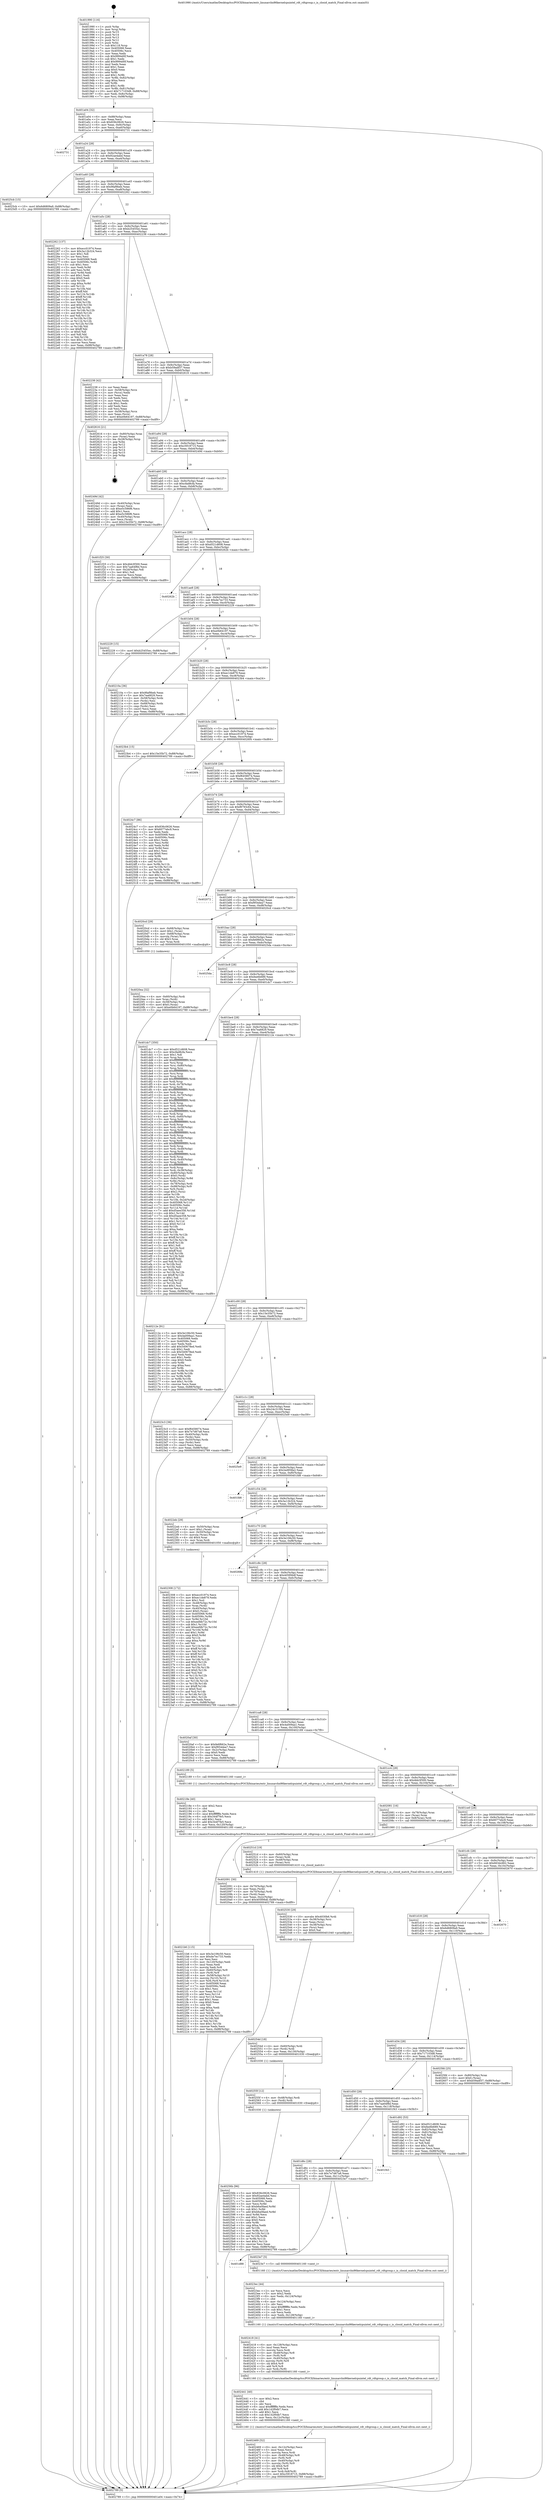 digraph "0x401990" {
  label = "0x401990 (/mnt/c/Users/mathe/Desktop/tcc/POCII/binaries/extr_linuxarchx86kernelcpuintel_rdt_rdtgroup.c_is_closid_match_Final-ollvm.out::main(0))"
  labelloc = "t"
  node[shape=record]

  Entry [label="",width=0.3,height=0.3,shape=circle,fillcolor=black,style=filled]
  "0x401a04" [label="{
     0x401a04 [32]\l
     | [instrs]\l
     &nbsp;&nbsp;0x401a04 \<+6\>: mov -0x88(%rbp),%eax\l
     &nbsp;&nbsp;0x401a0a \<+2\>: mov %eax,%ecx\l
     &nbsp;&nbsp;0x401a0c \<+6\>: sub $0x836c0626,%ecx\l
     &nbsp;&nbsp;0x401a12 \<+6\>: mov %eax,-0x9c(%rbp)\l
     &nbsp;&nbsp;0x401a18 \<+6\>: mov %ecx,-0xa0(%rbp)\l
     &nbsp;&nbsp;0x401a1e \<+6\>: je 0000000000402731 \<main+0xda1\>\l
  }"]
  "0x402731" [label="{
     0x402731\l
  }", style=dashed]
  "0x401a24" [label="{
     0x401a24 [28]\l
     | [instrs]\l
     &nbsp;&nbsp;0x401a24 \<+5\>: jmp 0000000000401a29 \<main+0x99\>\l
     &nbsp;&nbsp;0x401a29 \<+6\>: mov -0x9c(%rbp),%eax\l
     &nbsp;&nbsp;0x401a2f \<+5\>: sub $0x92ae4abd,%eax\l
     &nbsp;&nbsp;0x401a34 \<+6\>: mov %eax,-0xa4(%rbp)\l
     &nbsp;&nbsp;0x401a3a \<+6\>: je 00000000004025cb \<main+0xc3b\>\l
  }"]
  Exit [label="",width=0.3,height=0.3,shape=circle,fillcolor=black,style=filled,peripheries=2]
  "0x4025cb" [label="{
     0x4025cb [15]\l
     | [instrs]\l
     &nbsp;&nbsp;0x4025cb \<+10\>: movl $0x6d6809a9,-0x88(%rbp)\l
     &nbsp;&nbsp;0x4025d5 \<+5\>: jmp 0000000000402789 \<main+0xdf9\>\l
  }"]
  "0x401a40" [label="{
     0x401a40 [28]\l
     | [instrs]\l
     &nbsp;&nbsp;0x401a40 \<+5\>: jmp 0000000000401a45 \<main+0xb5\>\l
     &nbsp;&nbsp;0x401a45 \<+6\>: mov -0x9c(%rbp),%eax\l
     &nbsp;&nbsp;0x401a4b \<+5\>: sub $0x9faf9beb,%eax\l
     &nbsp;&nbsp;0x401a50 \<+6\>: mov %eax,-0xa8(%rbp)\l
     &nbsp;&nbsp;0x401a56 \<+6\>: je 0000000000402262 \<main+0x8d2\>\l
  }"]
  "0x40256b" [label="{
     0x40256b [96]\l
     | [instrs]\l
     &nbsp;&nbsp;0x40256b \<+5\>: mov $0x836c0626,%eax\l
     &nbsp;&nbsp;0x402570 \<+5\>: mov $0x92ae4abd,%esi\l
     &nbsp;&nbsp;0x402575 \<+7\>: mov 0x405068,%ecx\l
     &nbsp;&nbsp;0x40257c \<+7\>: mov 0x40506c,%edx\l
     &nbsp;&nbsp;0x402583 \<+3\>: mov %ecx,%r8d\l
     &nbsp;&nbsp;0x402586 \<+7\>: sub $0xb6a0faed,%r8d\l
     &nbsp;&nbsp;0x40258d \<+4\>: sub $0x1,%r8d\l
     &nbsp;&nbsp;0x402591 \<+7\>: add $0xb6a0faed,%r8d\l
     &nbsp;&nbsp;0x402598 \<+4\>: imul %r8d,%ecx\l
     &nbsp;&nbsp;0x40259c \<+3\>: and $0x1,%ecx\l
     &nbsp;&nbsp;0x40259f \<+3\>: cmp $0x0,%ecx\l
     &nbsp;&nbsp;0x4025a2 \<+4\>: sete %r9b\l
     &nbsp;&nbsp;0x4025a6 \<+3\>: cmp $0xa,%edx\l
     &nbsp;&nbsp;0x4025a9 \<+4\>: setl %r10b\l
     &nbsp;&nbsp;0x4025ad \<+3\>: mov %r9b,%r11b\l
     &nbsp;&nbsp;0x4025b0 \<+3\>: and %r10b,%r11b\l
     &nbsp;&nbsp;0x4025b3 \<+3\>: xor %r10b,%r9b\l
     &nbsp;&nbsp;0x4025b6 \<+3\>: or %r9b,%r11b\l
     &nbsp;&nbsp;0x4025b9 \<+4\>: test $0x1,%r11b\l
     &nbsp;&nbsp;0x4025bd \<+3\>: cmovne %esi,%eax\l
     &nbsp;&nbsp;0x4025c0 \<+6\>: mov %eax,-0x88(%rbp)\l
     &nbsp;&nbsp;0x4025c6 \<+5\>: jmp 0000000000402789 \<main+0xdf9\>\l
  }"]
  "0x402262" [label="{
     0x402262 [137]\l
     | [instrs]\l
     &nbsp;&nbsp;0x402262 \<+5\>: mov $0xecc01974,%eax\l
     &nbsp;&nbsp;0x402267 \<+5\>: mov $0x3a12b324,%ecx\l
     &nbsp;&nbsp;0x40226c \<+2\>: mov $0x1,%dl\l
     &nbsp;&nbsp;0x40226e \<+2\>: xor %esi,%esi\l
     &nbsp;&nbsp;0x402270 \<+7\>: mov 0x405068,%edi\l
     &nbsp;&nbsp;0x402277 \<+8\>: mov 0x40506c,%r8d\l
     &nbsp;&nbsp;0x40227f \<+3\>: sub $0x1,%esi\l
     &nbsp;&nbsp;0x402282 \<+3\>: mov %edi,%r9d\l
     &nbsp;&nbsp;0x402285 \<+3\>: add %esi,%r9d\l
     &nbsp;&nbsp;0x402288 \<+4\>: imul %r9d,%edi\l
     &nbsp;&nbsp;0x40228c \<+3\>: and $0x1,%edi\l
     &nbsp;&nbsp;0x40228f \<+3\>: cmp $0x0,%edi\l
     &nbsp;&nbsp;0x402292 \<+4\>: sete %r10b\l
     &nbsp;&nbsp;0x402296 \<+4\>: cmp $0xa,%r8d\l
     &nbsp;&nbsp;0x40229a \<+4\>: setl %r11b\l
     &nbsp;&nbsp;0x40229e \<+3\>: mov %r10b,%bl\l
     &nbsp;&nbsp;0x4022a1 \<+3\>: xor $0xff,%bl\l
     &nbsp;&nbsp;0x4022a4 \<+3\>: mov %r11b,%r14b\l
     &nbsp;&nbsp;0x4022a7 \<+4\>: xor $0xff,%r14b\l
     &nbsp;&nbsp;0x4022ab \<+3\>: xor $0x0,%dl\l
     &nbsp;&nbsp;0x4022ae \<+3\>: mov %bl,%r15b\l
     &nbsp;&nbsp;0x4022b1 \<+4\>: and $0x0,%r15b\l
     &nbsp;&nbsp;0x4022b5 \<+3\>: and %dl,%r10b\l
     &nbsp;&nbsp;0x4022b8 \<+3\>: mov %r14b,%r12b\l
     &nbsp;&nbsp;0x4022bb \<+4\>: and $0x0,%r12b\l
     &nbsp;&nbsp;0x4022bf \<+3\>: and %dl,%r11b\l
     &nbsp;&nbsp;0x4022c2 \<+3\>: or %r10b,%r15b\l
     &nbsp;&nbsp;0x4022c5 \<+3\>: or %r11b,%r12b\l
     &nbsp;&nbsp;0x4022c8 \<+3\>: xor %r12b,%r15b\l
     &nbsp;&nbsp;0x4022cb \<+3\>: or %r14b,%bl\l
     &nbsp;&nbsp;0x4022ce \<+3\>: xor $0xff,%bl\l
     &nbsp;&nbsp;0x4022d1 \<+3\>: or $0x0,%dl\l
     &nbsp;&nbsp;0x4022d4 \<+2\>: and %dl,%bl\l
     &nbsp;&nbsp;0x4022d6 \<+3\>: or %bl,%r15b\l
     &nbsp;&nbsp;0x4022d9 \<+4\>: test $0x1,%r15b\l
     &nbsp;&nbsp;0x4022dd \<+3\>: cmovne %ecx,%eax\l
     &nbsp;&nbsp;0x4022e0 \<+6\>: mov %eax,-0x88(%rbp)\l
     &nbsp;&nbsp;0x4022e6 \<+5\>: jmp 0000000000402789 \<main+0xdf9\>\l
  }"]
  "0x401a5c" [label="{
     0x401a5c [28]\l
     | [instrs]\l
     &nbsp;&nbsp;0x401a5c \<+5\>: jmp 0000000000401a61 \<main+0xd1\>\l
     &nbsp;&nbsp;0x401a61 \<+6\>: mov -0x9c(%rbp),%eax\l
     &nbsp;&nbsp;0x401a67 \<+5\>: sub $0xb25455ec,%eax\l
     &nbsp;&nbsp;0x401a6c \<+6\>: mov %eax,-0xac(%rbp)\l
     &nbsp;&nbsp;0x401a72 \<+6\>: je 0000000000402238 \<main+0x8a8\>\l
  }"]
  "0x40255f" [label="{
     0x40255f [12]\l
     | [instrs]\l
     &nbsp;&nbsp;0x40255f \<+4\>: mov -0x48(%rbp),%rdi\l
     &nbsp;&nbsp;0x402563 \<+3\>: mov (%rdi),%rdi\l
     &nbsp;&nbsp;0x402566 \<+5\>: call 0000000000401030 \<free@plt\>\l
     | [calls]\l
     &nbsp;&nbsp;0x401030 \{1\} (unknown)\l
  }"]
  "0x402238" [label="{
     0x402238 [42]\l
     | [instrs]\l
     &nbsp;&nbsp;0x402238 \<+2\>: xor %eax,%eax\l
     &nbsp;&nbsp;0x40223a \<+4\>: mov -0x58(%rbp),%rcx\l
     &nbsp;&nbsp;0x40223e \<+2\>: mov (%rcx),%edx\l
     &nbsp;&nbsp;0x402240 \<+2\>: mov %eax,%esi\l
     &nbsp;&nbsp;0x402242 \<+2\>: sub %edx,%esi\l
     &nbsp;&nbsp;0x402244 \<+2\>: mov %eax,%edx\l
     &nbsp;&nbsp;0x402246 \<+3\>: sub $0x1,%edx\l
     &nbsp;&nbsp;0x402249 \<+2\>: add %edx,%esi\l
     &nbsp;&nbsp;0x40224b \<+2\>: sub %esi,%eax\l
     &nbsp;&nbsp;0x40224d \<+4\>: mov -0x58(%rbp),%rcx\l
     &nbsp;&nbsp;0x402251 \<+2\>: mov %eax,(%rcx)\l
     &nbsp;&nbsp;0x402253 \<+10\>: movl $0xe0b64197,-0x88(%rbp)\l
     &nbsp;&nbsp;0x40225d \<+5\>: jmp 0000000000402789 \<main+0xdf9\>\l
  }"]
  "0x401a78" [label="{
     0x401a78 [28]\l
     | [instrs]\l
     &nbsp;&nbsp;0x401a78 \<+5\>: jmp 0000000000401a7d \<main+0xed\>\l
     &nbsp;&nbsp;0x401a7d \<+6\>: mov -0x9c(%rbp),%eax\l
     &nbsp;&nbsp;0x401a83 \<+5\>: sub $0xb59adf37,%eax\l
     &nbsp;&nbsp;0x401a88 \<+6\>: mov %eax,-0xb0(%rbp)\l
     &nbsp;&nbsp;0x401a8e \<+6\>: je 0000000000402616 \<main+0xc86\>\l
  }"]
  "0x40254d" [label="{
     0x40254d [18]\l
     | [instrs]\l
     &nbsp;&nbsp;0x40254d \<+4\>: mov -0x60(%rbp),%rdi\l
     &nbsp;&nbsp;0x402551 \<+3\>: mov (%rdi),%rdi\l
     &nbsp;&nbsp;0x402554 \<+6\>: mov %eax,-0x130(%rbp)\l
     &nbsp;&nbsp;0x40255a \<+5\>: call 0000000000401030 \<free@plt\>\l
     | [calls]\l
     &nbsp;&nbsp;0x401030 \{1\} (unknown)\l
  }"]
  "0x402616" [label="{
     0x402616 [21]\l
     | [instrs]\l
     &nbsp;&nbsp;0x402616 \<+4\>: mov -0x80(%rbp),%rax\l
     &nbsp;&nbsp;0x40261a \<+2\>: mov (%rax),%eax\l
     &nbsp;&nbsp;0x40261c \<+4\>: lea -0x28(%rbp),%rsp\l
     &nbsp;&nbsp;0x402620 \<+1\>: pop %rbx\l
     &nbsp;&nbsp;0x402621 \<+2\>: pop %r12\l
     &nbsp;&nbsp;0x402623 \<+2\>: pop %r13\l
     &nbsp;&nbsp;0x402625 \<+2\>: pop %r14\l
     &nbsp;&nbsp;0x402627 \<+2\>: pop %r15\l
     &nbsp;&nbsp;0x402629 \<+1\>: pop %rbp\l
     &nbsp;&nbsp;0x40262a \<+1\>: ret\l
  }"]
  "0x401a94" [label="{
     0x401a94 [28]\l
     | [instrs]\l
     &nbsp;&nbsp;0x401a94 \<+5\>: jmp 0000000000401a99 \<main+0x109\>\l
     &nbsp;&nbsp;0x401a99 \<+6\>: mov -0x9c(%rbp),%eax\l
     &nbsp;&nbsp;0x401a9f \<+5\>: sub $0xc5918715,%eax\l
     &nbsp;&nbsp;0x401aa4 \<+6\>: mov %eax,-0xb4(%rbp)\l
     &nbsp;&nbsp;0x401aaa \<+6\>: je 000000000040249d \<main+0xb0d\>\l
  }"]
  "0x402530" [label="{
     0x402530 [29]\l
     | [instrs]\l
     &nbsp;&nbsp;0x402530 \<+10\>: movabs $0x4030b6,%rdi\l
     &nbsp;&nbsp;0x40253a \<+4\>: mov -0x38(%rbp),%rsi\l
     &nbsp;&nbsp;0x40253e \<+2\>: mov %eax,(%rsi)\l
     &nbsp;&nbsp;0x402540 \<+4\>: mov -0x38(%rbp),%rsi\l
     &nbsp;&nbsp;0x402544 \<+2\>: mov (%rsi),%esi\l
     &nbsp;&nbsp;0x402546 \<+2\>: mov $0x0,%al\l
     &nbsp;&nbsp;0x402548 \<+5\>: call 0000000000401040 \<printf@plt\>\l
     | [calls]\l
     &nbsp;&nbsp;0x401040 \{1\} (unknown)\l
  }"]
  "0x40249d" [label="{
     0x40249d [42]\l
     | [instrs]\l
     &nbsp;&nbsp;0x40249d \<+4\>: mov -0x40(%rbp),%rax\l
     &nbsp;&nbsp;0x4024a1 \<+2\>: mov (%rax),%ecx\l
     &nbsp;&nbsp;0x4024a3 \<+6\>: sub $0xe5c586f6,%ecx\l
     &nbsp;&nbsp;0x4024a9 \<+3\>: add $0x1,%ecx\l
     &nbsp;&nbsp;0x4024ac \<+6\>: add $0xe5c586f6,%ecx\l
     &nbsp;&nbsp;0x4024b2 \<+4\>: mov -0x40(%rbp),%rax\l
     &nbsp;&nbsp;0x4024b6 \<+2\>: mov %ecx,(%rax)\l
     &nbsp;&nbsp;0x4024b8 \<+10\>: movl $0x15e35b72,-0x88(%rbp)\l
     &nbsp;&nbsp;0x4024c2 \<+5\>: jmp 0000000000402789 \<main+0xdf9\>\l
  }"]
  "0x401ab0" [label="{
     0x401ab0 [28]\l
     | [instrs]\l
     &nbsp;&nbsp;0x401ab0 \<+5\>: jmp 0000000000401ab5 \<main+0x125\>\l
     &nbsp;&nbsp;0x401ab5 \<+6\>: mov -0x9c(%rbp),%eax\l
     &nbsp;&nbsp;0x401abb \<+5\>: sub $0xcfad8cfa,%eax\l
     &nbsp;&nbsp;0x401ac0 \<+6\>: mov %eax,-0xb8(%rbp)\l
     &nbsp;&nbsp;0x401ac6 \<+6\>: je 0000000000401f25 \<main+0x595\>\l
  }"]
  "0x402469" [label="{
     0x402469 [52]\l
     | [instrs]\l
     &nbsp;&nbsp;0x402469 \<+6\>: mov -0x12c(%rbp),%ecx\l
     &nbsp;&nbsp;0x40246f \<+3\>: imul %eax,%ecx\l
     &nbsp;&nbsp;0x402472 \<+3\>: movslq %ecx,%rdi\l
     &nbsp;&nbsp;0x402475 \<+4\>: mov -0x48(%rbp),%r8\l
     &nbsp;&nbsp;0x402479 \<+3\>: mov (%r8),%r8\l
     &nbsp;&nbsp;0x40247c \<+4\>: mov -0x40(%rbp),%r9\l
     &nbsp;&nbsp;0x402480 \<+3\>: movslq (%r9),%r9\l
     &nbsp;&nbsp;0x402483 \<+4\>: shl $0x4,%r9\l
     &nbsp;&nbsp;0x402487 \<+3\>: add %r9,%r8\l
     &nbsp;&nbsp;0x40248a \<+4\>: mov %rdi,0x8(%r8)\l
     &nbsp;&nbsp;0x40248e \<+10\>: movl $0xc5918715,-0x88(%rbp)\l
     &nbsp;&nbsp;0x402498 \<+5\>: jmp 0000000000402789 \<main+0xdf9\>\l
  }"]
  "0x401f25" [label="{
     0x401f25 [30]\l
     | [instrs]\l
     &nbsp;&nbsp;0x401f25 \<+5\>: mov $0x4bb3f300,%eax\l
     &nbsp;&nbsp;0x401f2a \<+5\>: mov $0x7aa64f8d,%ecx\l
     &nbsp;&nbsp;0x401f2f \<+3\>: mov -0x2d(%rbp),%dl\l
     &nbsp;&nbsp;0x401f32 \<+3\>: test $0x1,%dl\l
     &nbsp;&nbsp;0x401f35 \<+3\>: cmovne %ecx,%eax\l
     &nbsp;&nbsp;0x401f38 \<+6\>: mov %eax,-0x88(%rbp)\l
     &nbsp;&nbsp;0x401f3e \<+5\>: jmp 0000000000402789 \<main+0xdf9\>\l
  }"]
  "0x401acc" [label="{
     0x401acc [28]\l
     | [instrs]\l
     &nbsp;&nbsp;0x401acc \<+5\>: jmp 0000000000401ad1 \<main+0x141\>\l
     &nbsp;&nbsp;0x401ad1 \<+6\>: mov -0x9c(%rbp),%eax\l
     &nbsp;&nbsp;0x401ad7 \<+5\>: sub $0xd521d608,%eax\l
     &nbsp;&nbsp;0x401adc \<+6\>: mov %eax,-0xbc(%rbp)\l
     &nbsp;&nbsp;0x401ae2 \<+6\>: je 000000000040262b \<main+0xc9b\>\l
  }"]
  "0x402441" [label="{
     0x402441 [40]\l
     | [instrs]\l
     &nbsp;&nbsp;0x402441 \<+5\>: mov $0x2,%ecx\l
     &nbsp;&nbsp;0x402446 \<+1\>: cltd\l
     &nbsp;&nbsp;0x402447 \<+2\>: idiv %ecx\l
     &nbsp;&nbsp;0x402449 \<+6\>: imul $0xfffffffe,%edx,%ecx\l
     &nbsp;&nbsp;0x40244f \<+6\>: add $0x142f0db7,%ecx\l
     &nbsp;&nbsp;0x402455 \<+3\>: add $0x1,%ecx\l
     &nbsp;&nbsp;0x402458 \<+6\>: sub $0x142f0db7,%ecx\l
     &nbsp;&nbsp;0x40245e \<+6\>: mov %ecx,-0x12c(%rbp)\l
     &nbsp;&nbsp;0x402464 \<+5\>: call 0000000000401160 \<next_i\>\l
     | [calls]\l
     &nbsp;&nbsp;0x401160 \{1\} (/mnt/c/Users/mathe/Desktop/tcc/POCII/binaries/extr_linuxarchx86kernelcpuintel_rdt_rdtgroup.c_is_closid_match_Final-ollvm.out::next_i)\l
  }"]
  "0x40262b" [label="{
     0x40262b\l
  }", style=dashed]
  "0x401ae8" [label="{
     0x401ae8 [28]\l
     | [instrs]\l
     &nbsp;&nbsp;0x401ae8 \<+5\>: jmp 0000000000401aed \<main+0x15d\>\l
     &nbsp;&nbsp;0x401aed \<+6\>: mov -0x9c(%rbp),%eax\l
     &nbsp;&nbsp;0x401af3 \<+5\>: sub $0xde7ec733,%eax\l
     &nbsp;&nbsp;0x401af8 \<+6\>: mov %eax,-0xc0(%rbp)\l
     &nbsp;&nbsp;0x401afe \<+6\>: je 0000000000402229 \<main+0x899\>\l
  }"]
  "0x402418" [label="{
     0x402418 [41]\l
     | [instrs]\l
     &nbsp;&nbsp;0x402418 \<+6\>: mov -0x128(%rbp),%ecx\l
     &nbsp;&nbsp;0x40241e \<+3\>: imul %eax,%ecx\l
     &nbsp;&nbsp;0x402421 \<+3\>: movslq %ecx,%rdi\l
     &nbsp;&nbsp;0x402424 \<+4\>: mov -0x48(%rbp),%r8\l
     &nbsp;&nbsp;0x402428 \<+3\>: mov (%r8),%r8\l
     &nbsp;&nbsp;0x40242b \<+4\>: mov -0x40(%rbp),%r9\l
     &nbsp;&nbsp;0x40242f \<+3\>: movslq (%r9),%r9\l
     &nbsp;&nbsp;0x402432 \<+4\>: shl $0x4,%r9\l
     &nbsp;&nbsp;0x402436 \<+3\>: add %r9,%r8\l
     &nbsp;&nbsp;0x402439 \<+3\>: mov %rdi,(%r8)\l
     &nbsp;&nbsp;0x40243c \<+5\>: call 0000000000401160 \<next_i\>\l
     | [calls]\l
     &nbsp;&nbsp;0x401160 \{1\} (/mnt/c/Users/mathe/Desktop/tcc/POCII/binaries/extr_linuxarchx86kernelcpuintel_rdt_rdtgroup.c_is_closid_match_Final-ollvm.out::next_i)\l
  }"]
  "0x402229" [label="{
     0x402229 [15]\l
     | [instrs]\l
     &nbsp;&nbsp;0x402229 \<+10\>: movl $0xb25455ec,-0x88(%rbp)\l
     &nbsp;&nbsp;0x402233 \<+5\>: jmp 0000000000402789 \<main+0xdf9\>\l
  }"]
  "0x401b04" [label="{
     0x401b04 [28]\l
     | [instrs]\l
     &nbsp;&nbsp;0x401b04 \<+5\>: jmp 0000000000401b09 \<main+0x179\>\l
     &nbsp;&nbsp;0x401b09 \<+6\>: mov -0x9c(%rbp),%eax\l
     &nbsp;&nbsp;0x401b0f \<+5\>: sub $0xe0b64197,%eax\l
     &nbsp;&nbsp;0x401b14 \<+6\>: mov %eax,-0xc4(%rbp)\l
     &nbsp;&nbsp;0x401b1a \<+6\>: je 000000000040210a \<main+0x77a\>\l
  }"]
  "0x4023ec" [label="{
     0x4023ec [44]\l
     | [instrs]\l
     &nbsp;&nbsp;0x4023ec \<+2\>: xor %ecx,%ecx\l
     &nbsp;&nbsp;0x4023ee \<+5\>: mov $0x2,%edx\l
     &nbsp;&nbsp;0x4023f3 \<+6\>: mov %edx,-0x124(%rbp)\l
     &nbsp;&nbsp;0x4023f9 \<+1\>: cltd\l
     &nbsp;&nbsp;0x4023fa \<+6\>: mov -0x124(%rbp),%esi\l
     &nbsp;&nbsp;0x402400 \<+2\>: idiv %esi\l
     &nbsp;&nbsp;0x402402 \<+6\>: imul $0xfffffffe,%edx,%edx\l
     &nbsp;&nbsp;0x402408 \<+3\>: sub $0x1,%ecx\l
     &nbsp;&nbsp;0x40240b \<+2\>: sub %ecx,%edx\l
     &nbsp;&nbsp;0x40240d \<+6\>: mov %edx,-0x128(%rbp)\l
     &nbsp;&nbsp;0x402413 \<+5\>: call 0000000000401160 \<next_i\>\l
     | [calls]\l
     &nbsp;&nbsp;0x401160 \{1\} (/mnt/c/Users/mathe/Desktop/tcc/POCII/binaries/extr_linuxarchx86kernelcpuintel_rdt_rdtgroup.c_is_closid_match_Final-ollvm.out::next_i)\l
  }"]
  "0x40210a" [label="{
     0x40210a [36]\l
     | [instrs]\l
     &nbsp;&nbsp;0x40210a \<+5\>: mov $0x9faf9beb,%eax\l
     &nbsp;&nbsp;0x40210f \<+5\>: mov $0x7ea6829,%ecx\l
     &nbsp;&nbsp;0x402114 \<+4\>: mov -0x58(%rbp),%rdx\l
     &nbsp;&nbsp;0x402118 \<+2\>: mov (%rdx),%esi\l
     &nbsp;&nbsp;0x40211a \<+4\>: mov -0x68(%rbp),%rdx\l
     &nbsp;&nbsp;0x40211e \<+2\>: cmp (%rdx),%esi\l
     &nbsp;&nbsp;0x402120 \<+3\>: cmovl %ecx,%eax\l
     &nbsp;&nbsp;0x402123 \<+6\>: mov %eax,-0x88(%rbp)\l
     &nbsp;&nbsp;0x402129 \<+5\>: jmp 0000000000402789 \<main+0xdf9\>\l
  }"]
  "0x401b20" [label="{
     0x401b20 [28]\l
     | [instrs]\l
     &nbsp;&nbsp;0x401b20 \<+5\>: jmp 0000000000401b25 \<main+0x195\>\l
     &nbsp;&nbsp;0x401b25 \<+6\>: mov -0x9c(%rbp),%eax\l
     &nbsp;&nbsp;0x401b2b \<+5\>: sub $0xec1de879,%eax\l
     &nbsp;&nbsp;0x401b30 \<+6\>: mov %eax,-0xc8(%rbp)\l
     &nbsp;&nbsp;0x401b36 \<+6\>: je 00000000004023b4 \<main+0xa24\>\l
  }"]
  "0x401d88" [label="{
     0x401d88\l
  }", style=dashed]
  "0x4023b4" [label="{
     0x4023b4 [15]\l
     | [instrs]\l
     &nbsp;&nbsp;0x4023b4 \<+10\>: movl $0x15e35b72,-0x88(%rbp)\l
     &nbsp;&nbsp;0x4023be \<+5\>: jmp 0000000000402789 \<main+0xdf9\>\l
  }"]
  "0x401b3c" [label="{
     0x401b3c [28]\l
     | [instrs]\l
     &nbsp;&nbsp;0x401b3c \<+5\>: jmp 0000000000401b41 \<main+0x1b1\>\l
     &nbsp;&nbsp;0x401b41 \<+6\>: mov -0x9c(%rbp),%eax\l
     &nbsp;&nbsp;0x401b47 \<+5\>: sub $0xecc01974,%eax\l
     &nbsp;&nbsp;0x401b4c \<+6\>: mov %eax,-0xcc(%rbp)\l
     &nbsp;&nbsp;0x401b52 \<+6\>: je 00000000004026f4 \<main+0xd64\>\l
  }"]
  "0x4023e7" [label="{
     0x4023e7 [5]\l
     | [instrs]\l
     &nbsp;&nbsp;0x4023e7 \<+5\>: call 0000000000401160 \<next_i\>\l
     | [calls]\l
     &nbsp;&nbsp;0x401160 \{1\} (/mnt/c/Users/mathe/Desktop/tcc/POCII/binaries/extr_linuxarchx86kernelcpuintel_rdt_rdtgroup.c_is_closid_match_Final-ollvm.out::next_i)\l
  }"]
  "0x4026f4" [label="{
     0x4026f4\l
  }", style=dashed]
  "0x401b58" [label="{
     0x401b58 [28]\l
     | [instrs]\l
     &nbsp;&nbsp;0x401b58 \<+5\>: jmp 0000000000401b5d \<main+0x1cd\>\l
     &nbsp;&nbsp;0x401b5d \<+6\>: mov -0x9c(%rbp),%eax\l
     &nbsp;&nbsp;0x401b63 \<+5\>: sub $0xf6458074,%eax\l
     &nbsp;&nbsp;0x401b68 \<+6\>: mov %eax,-0xd0(%rbp)\l
     &nbsp;&nbsp;0x401b6e \<+6\>: je 00000000004024c7 \<main+0xb37\>\l
  }"]
  "0x401d6c" [label="{
     0x401d6c [28]\l
     | [instrs]\l
     &nbsp;&nbsp;0x401d6c \<+5\>: jmp 0000000000401d71 \<main+0x3e1\>\l
     &nbsp;&nbsp;0x401d71 \<+6\>: mov -0x9c(%rbp),%eax\l
     &nbsp;&nbsp;0x401d77 \<+5\>: sub $0x7e7d67a8,%eax\l
     &nbsp;&nbsp;0x401d7c \<+6\>: mov %eax,-0x11c(%rbp)\l
     &nbsp;&nbsp;0x401d82 \<+6\>: je 00000000004023e7 \<main+0xa57\>\l
  }"]
  "0x4024c7" [label="{
     0x4024c7 [86]\l
     | [instrs]\l
     &nbsp;&nbsp;0x4024c7 \<+5\>: mov $0x836c0626,%eax\l
     &nbsp;&nbsp;0x4024cc \<+5\>: mov $0x6077ebc9,%ecx\l
     &nbsp;&nbsp;0x4024d1 \<+2\>: xor %edx,%edx\l
     &nbsp;&nbsp;0x4024d3 \<+7\>: mov 0x405068,%esi\l
     &nbsp;&nbsp;0x4024da \<+7\>: mov 0x40506c,%edi\l
     &nbsp;&nbsp;0x4024e1 \<+3\>: sub $0x1,%edx\l
     &nbsp;&nbsp;0x4024e4 \<+3\>: mov %esi,%r8d\l
     &nbsp;&nbsp;0x4024e7 \<+3\>: add %edx,%r8d\l
     &nbsp;&nbsp;0x4024ea \<+4\>: imul %r8d,%esi\l
     &nbsp;&nbsp;0x4024ee \<+3\>: and $0x1,%esi\l
     &nbsp;&nbsp;0x4024f1 \<+3\>: cmp $0x0,%esi\l
     &nbsp;&nbsp;0x4024f4 \<+4\>: sete %r9b\l
     &nbsp;&nbsp;0x4024f8 \<+3\>: cmp $0xa,%edi\l
     &nbsp;&nbsp;0x4024fb \<+4\>: setl %r10b\l
     &nbsp;&nbsp;0x4024ff \<+3\>: mov %r9b,%r11b\l
     &nbsp;&nbsp;0x402502 \<+3\>: and %r10b,%r11b\l
     &nbsp;&nbsp;0x402505 \<+3\>: xor %r10b,%r9b\l
     &nbsp;&nbsp;0x402508 \<+3\>: or %r9b,%r11b\l
     &nbsp;&nbsp;0x40250b \<+4\>: test $0x1,%r11b\l
     &nbsp;&nbsp;0x40250f \<+3\>: cmovne %ecx,%eax\l
     &nbsp;&nbsp;0x402512 \<+6\>: mov %eax,-0x88(%rbp)\l
     &nbsp;&nbsp;0x402518 \<+5\>: jmp 0000000000402789 \<main+0xdf9\>\l
  }"]
  "0x401b74" [label="{
     0x401b74 [28]\l
     | [instrs]\l
     &nbsp;&nbsp;0x401b74 \<+5\>: jmp 0000000000401b79 \<main+0x1e9\>\l
     &nbsp;&nbsp;0x401b79 \<+6\>: mov -0x9c(%rbp),%eax\l
     &nbsp;&nbsp;0x401b7f \<+5\>: sub $0xf8793c64,%eax\l
     &nbsp;&nbsp;0x401b84 \<+6\>: mov %eax,-0xd4(%rbp)\l
     &nbsp;&nbsp;0x401b8a \<+6\>: je 0000000000402072 \<main+0x6e2\>\l
  }"]
  "0x401f43" [label="{
     0x401f43\l
  }", style=dashed]
  "0x402072" [label="{
     0x402072\l
  }", style=dashed]
  "0x401b90" [label="{
     0x401b90 [28]\l
     | [instrs]\l
     &nbsp;&nbsp;0x401b90 \<+5\>: jmp 0000000000401b95 \<main+0x205\>\l
     &nbsp;&nbsp;0x401b95 \<+6\>: mov -0x9c(%rbp),%eax\l
     &nbsp;&nbsp;0x401b9b \<+5\>: sub $0xf954dea7,%eax\l
     &nbsp;&nbsp;0x401ba0 \<+6\>: mov %eax,-0xd8(%rbp)\l
     &nbsp;&nbsp;0x401ba6 \<+6\>: je 00000000004020cd \<main+0x73d\>\l
  }"]
  "0x402308" [label="{
     0x402308 [172]\l
     | [instrs]\l
     &nbsp;&nbsp;0x402308 \<+5\>: mov $0xecc01974,%ecx\l
     &nbsp;&nbsp;0x40230d \<+5\>: mov $0xec1de879,%edx\l
     &nbsp;&nbsp;0x402312 \<+3\>: mov $0x1,%sil\l
     &nbsp;&nbsp;0x402315 \<+4\>: mov -0x48(%rbp),%rdi\l
     &nbsp;&nbsp;0x402319 \<+3\>: mov %rax,(%rdi)\l
     &nbsp;&nbsp;0x40231c \<+4\>: mov -0x40(%rbp),%rax\l
     &nbsp;&nbsp;0x402320 \<+6\>: movl $0x0,(%rax)\l
     &nbsp;&nbsp;0x402326 \<+8\>: mov 0x405068,%r8d\l
     &nbsp;&nbsp;0x40232e \<+8\>: mov 0x40506c,%r9d\l
     &nbsp;&nbsp;0x402336 \<+3\>: mov %r8d,%r10d\l
     &nbsp;&nbsp;0x402339 \<+7\>: sub $0xeefdb72c,%r10d\l
     &nbsp;&nbsp;0x402340 \<+4\>: sub $0x1,%r10d\l
     &nbsp;&nbsp;0x402344 \<+7\>: add $0xeefdb72c,%r10d\l
     &nbsp;&nbsp;0x40234b \<+4\>: imul %r10d,%r8d\l
     &nbsp;&nbsp;0x40234f \<+4\>: and $0x1,%r8d\l
     &nbsp;&nbsp;0x402353 \<+4\>: cmp $0x0,%r8d\l
     &nbsp;&nbsp;0x402357 \<+4\>: sete %r11b\l
     &nbsp;&nbsp;0x40235b \<+4\>: cmp $0xa,%r9d\l
     &nbsp;&nbsp;0x40235f \<+3\>: setl %bl\l
     &nbsp;&nbsp;0x402362 \<+3\>: mov %r11b,%r14b\l
     &nbsp;&nbsp;0x402365 \<+4\>: xor $0xff,%r14b\l
     &nbsp;&nbsp;0x402369 \<+3\>: mov %bl,%r15b\l
     &nbsp;&nbsp;0x40236c \<+4\>: xor $0xff,%r15b\l
     &nbsp;&nbsp;0x402370 \<+4\>: xor $0x0,%sil\l
     &nbsp;&nbsp;0x402374 \<+3\>: mov %r14b,%r12b\l
     &nbsp;&nbsp;0x402377 \<+4\>: and $0x0,%r12b\l
     &nbsp;&nbsp;0x40237b \<+3\>: and %sil,%r11b\l
     &nbsp;&nbsp;0x40237e \<+3\>: mov %r15b,%r13b\l
     &nbsp;&nbsp;0x402381 \<+4\>: and $0x0,%r13b\l
     &nbsp;&nbsp;0x402385 \<+3\>: and %sil,%bl\l
     &nbsp;&nbsp;0x402388 \<+3\>: or %r11b,%r12b\l
     &nbsp;&nbsp;0x40238b \<+3\>: or %bl,%r13b\l
     &nbsp;&nbsp;0x40238e \<+3\>: xor %r13b,%r12b\l
     &nbsp;&nbsp;0x402391 \<+3\>: or %r15b,%r14b\l
     &nbsp;&nbsp;0x402394 \<+4\>: xor $0xff,%r14b\l
     &nbsp;&nbsp;0x402398 \<+4\>: or $0x0,%sil\l
     &nbsp;&nbsp;0x40239c \<+3\>: and %sil,%r14b\l
     &nbsp;&nbsp;0x40239f \<+3\>: or %r14b,%r12b\l
     &nbsp;&nbsp;0x4023a2 \<+4\>: test $0x1,%r12b\l
     &nbsp;&nbsp;0x4023a6 \<+3\>: cmovne %edx,%ecx\l
     &nbsp;&nbsp;0x4023a9 \<+6\>: mov %ecx,-0x88(%rbp)\l
     &nbsp;&nbsp;0x4023af \<+5\>: jmp 0000000000402789 \<main+0xdf9\>\l
  }"]
  "0x4020cd" [label="{
     0x4020cd [29]\l
     | [instrs]\l
     &nbsp;&nbsp;0x4020cd \<+4\>: mov -0x68(%rbp),%rax\l
     &nbsp;&nbsp;0x4020d1 \<+6\>: movl $0x1,(%rax)\l
     &nbsp;&nbsp;0x4020d7 \<+4\>: mov -0x68(%rbp),%rax\l
     &nbsp;&nbsp;0x4020db \<+3\>: movslq (%rax),%rax\l
     &nbsp;&nbsp;0x4020de \<+4\>: shl $0x3,%rax\l
     &nbsp;&nbsp;0x4020e2 \<+3\>: mov %rax,%rdi\l
     &nbsp;&nbsp;0x4020e5 \<+5\>: call 0000000000401050 \<malloc@plt\>\l
     | [calls]\l
     &nbsp;&nbsp;0x401050 \{1\} (unknown)\l
  }"]
  "0x401bac" [label="{
     0x401bac [28]\l
     | [instrs]\l
     &nbsp;&nbsp;0x401bac \<+5\>: jmp 0000000000401bb1 \<main+0x221\>\l
     &nbsp;&nbsp;0x401bb1 \<+6\>: mov -0x9c(%rbp),%eax\l
     &nbsp;&nbsp;0x401bb7 \<+5\>: sub $0xfe6f662e,%eax\l
     &nbsp;&nbsp;0x401bbc \<+6\>: mov %eax,-0xdc(%rbp)\l
     &nbsp;&nbsp;0x401bc2 \<+6\>: je 00000000004025da \<main+0xc4a\>\l
  }"]
  "0x4021b6" [label="{
     0x4021b6 [115]\l
     | [instrs]\l
     &nbsp;&nbsp;0x4021b6 \<+5\>: mov $0x3e106c50,%ecx\l
     &nbsp;&nbsp;0x4021bb \<+5\>: mov $0xde7ec733,%edx\l
     &nbsp;&nbsp;0x4021c0 \<+2\>: xor %esi,%esi\l
     &nbsp;&nbsp;0x4021c2 \<+6\>: mov -0x120(%rbp),%edi\l
     &nbsp;&nbsp;0x4021c8 \<+3\>: imul %eax,%edi\l
     &nbsp;&nbsp;0x4021cb \<+3\>: movslq %edi,%r8\l
     &nbsp;&nbsp;0x4021ce \<+4\>: mov -0x60(%rbp),%r9\l
     &nbsp;&nbsp;0x4021d2 \<+3\>: mov (%r9),%r9\l
     &nbsp;&nbsp;0x4021d5 \<+4\>: mov -0x58(%rbp),%r10\l
     &nbsp;&nbsp;0x4021d9 \<+3\>: movslq (%r10),%r10\l
     &nbsp;&nbsp;0x4021dc \<+4\>: mov %r8,(%r9,%r10,8)\l
     &nbsp;&nbsp;0x4021e0 \<+7\>: mov 0x405068,%eax\l
     &nbsp;&nbsp;0x4021e7 \<+7\>: mov 0x40506c,%edi\l
     &nbsp;&nbsp;0x4021ee \<+3\>: sub $0x1,%esi\l
     &nbsp;&nbsp;0x4021f1 \<+3\>: mov %eax,%r11d\l
     &nbsp;&nbsp;0x4021f4 \<+3\>: add %esi,%r11d\l
     &nbsp;&nbsp;0x4021f7 \<+4\>: imul %r11d,%eax\l
     &nbsp;&nbsp;0x4021fb \<+3\>: and $0x1,%eax\l
     &nbsp;&nbsp;0x4021fe \<+3\>: cmp $0x0,%eax\l
     &nbsp;&nbsp;0x402201 \<+3\>: sete %bl\l
     &nbsp;&nbsp;0x402204 \<+3\>: cmp $0xa,%edi\l
     &nbsp;&nbsp;0x402207 \<+4\>: setl %r14b\l
     &nbsp;&nbsp;0x40220b \<+3\>: mov %bl,%r15b\l
     &nbsp;&nbsp;0x40220e \<+3\>: and %r14b,%r15b\l
     &nbsp;&nbsp;0x402211 \<+3\>: xor %r14b,%bl\l
     &nbsp;&nbsp;0x402214 \<+3\>: or %bl,%r15b\l
     &nbsp;&nbsp;0x402217 \<+4\>: test $0x1,%r15b\l
     &nbsp;&nbsp;0x40221b \<+3\>: cmovne %edx,%ecx\l
     &nbsp;&nbsp;0x40221e \<+6\>: mov %ecx,-0x88(%rbp)\l
     &nbsp;&nbsp;0x402224 \<+5\>: jmp 0000000000402789 \<main+0xdf9\>\l
  }"]
  "0x4025da" [label="{
     0x4025da\l
  }", style=dashed]
  "0x401bc8" [label="{
     0x401bc8 [28]\l
     | [instrs]\l
     &nbsp;&nbsp;0x401bc8 \<+5\>: jmp 0000000000401bcd \<main+0x23d\>\l
     &nbsp;&nbsp;0x401bcd \<+6\>: mov -0x9c(%rbp),%eax\l
     &nbsp;&nbsp;0x401bd3 \<+5\>: sub $0xfee6b689,%eax\l
     &nbsp;&nbsp;0x401bd8 \<+6\>: mov %eax,-0xe0(%rbp)\l
     &nbsp;&nbsp;0x401bde \<+6\>: je 0000000000401dc7 \<main+0x437\>\l
  }"]
  "0x40218e" [label="{
     0x40218e [40]\l
     | [instrs]\l
     &nbsp;&nbsp;0x40218e \<+5\>: mov $0x2,%ecx\l
     &nbsp;&nbsp;0x402193 \<+1\>: cltd\l
     &nbsp;&nbsp;0x402194 \<+2\>: idiv %ecx\l
     &nbsp;&nbsp;0x402196 \<+6\>: imul $0xfffffffe,%edx,%ecx\l
     &nbsp;&nbsp;0x40219c \<+6\>: sub $0x344f7fe5,%ecx\l
     &nbsp;&nbsp;0x4021a2 \<+3\>: add $0x1,%ecx\l
     &nbsp;&nbsp;0x4021a5 \<+6\>: add $0x344f7fe5,%ecx\l
     &nbsp;&nbsp;0x4021ab \<+6\>: mov %ecx,-0x120(%rbp)\l
     &nbsp;&nbsp;0x4021b1 \<+5\>: call 0000000000401160 \<next_i\>\l
     | [calls]\l
     &nbsp;&nbsp;0x401160 \{1\} (/mnt/c/Users/mathe/Desktop/tcc/POCII/binaries/extr_linuxarchx86kernelcpuintel_rdt_rdtgroup.c_is_closid_match_Final-ollvm.out::next_i)\l
  }"]
  "0x401dc7" [label="{
     0x401dc7 [350]\l
     | [instrs]\l
     &nbsp;&nbsp;0x401dc7 \<+5\>: mov $0xd521d608,%eax\l
     &nbsp;&nbsp;0x401dcc \<+5\>: mov $0xcfad8cfa,%ecx\l
     &nbsp;&nbsp;0x401dd1 \<+2\>: mov $0x1,%dl\l
     &nbsp;&nbsp;0x401dd3 \<+3\>: mov %rsp,%rsi\l
     &nbsp;&nbsp;0x401dd6 \<+4\>: add $0xfffffffffffffff0,%rsi\l
     &nbsp;&nbsp;0x401dda \<+3\>: mov %rsi,%rsp\l
     &nbsp;&nbsp;0x401ddd \<+4\>: mov %rsi,-0x80(%rbp)\l
     &nbsp;&nbsp;0x401de1 \<+3\>: mov %rsp,%rsi\l
     &nbsp;&nbsp;0x401de4 \<+4\>: add $0xfffffffffffffff0,%rsi\l
     &nbsp;&nbsp;0x401de8 \<+3\>: mov %rsi,%rsp\l
     &nbsp;&nbsp;0x401deb \<+3\>: mov %rsp,%rdi\l
     &nbsp;&nbsp;0x401dee \<+4\>: add $0xfffffffffffffff0,%rdi\l
     &nbsp;&nbsp;0x401df2 \<+3\>: mov %rdi,%rsp\l
     &nbsp;&nbsp;0x401df5 \<+4\>: mov %rdi,-0x78(%rbp)\l
     &nbsp;&nbsp;0x401df9 \<+3\>: mov %rsp,%rdi\l
     &nbsp;&nbsp;0x401dfc \<+4\>: add $0xfffffffffffffff0,%rdi\l
     &nbsp;&nbsp;0x401e00 \<+3\>: mov %rdi,%rsp\l
     &nbsp;&nbsp;0x401e03 \<+4\>: mov %rdi,-0x70(%rbp)\l
     &nbsp;&nbsp;0x401e07 \<+3\>: mov %rsp,%rdi\l
     &nbsp;&nbsp;0x401e0a \<+4\>: add $0xfffffffffffffff0,%rdi\l
     &nbsp;&nbsp;0x401e0e \<+3\>: mov %rdi,%rsp\l
     &nbsp;&nbsp;0x401e11 \<+4\>: mov %rdi,-0x68(%rbp)\l
     &nbsp;&nbsp;0x401e15 \<+3\>: mov %rsp,%rdi\l
     &nbsp;&nbsp;0x401e18 \<+4\>: add $0xfffffffffffffff0,%rdi\l
     &nbsp;&nbsp;0x401e1c \<+3\>: mov %rdi,%rsp\l
     &nbsp;&nbsp;0x401e1f \<+4\>: mov %rdi,-0x60(%rbp)\l
     &nbsp;&nbsp;0x401e23 \<+3\>: mov %rsp,%rdi\l
     &nbsp;&nbsp;0x401e26 \<+4\>: add $0xfffffffffffffff0,%rdi\l
     &nbsp;&nbsp;0x401e2a \<+3\>: mov %rdi,%rsp\l
     &nbsp;&nbsp;0x401e2d \<+4\>: mov %rdi,-0x58(%rbp)\l
     &nbsp;&nbsp;0x401e31 \<+3\>: mov %rsp,%rdi\l
     &nbsp;&nbsp;0x401e34 \<+4\>: add $0xfffffffffffffff0,%rdi\l
     &nbsp;&nbsp;0x401e38 \<+3\>: mov %rdi,%rsp\l
     &nbsp;&nbsp;0x401e3b \<+4\>: mov %rdi,-0x50(%rbp)\l
     &nbsp;&nbsp;0x401e3f \<+3\>: mov %rsp,%rdi\l
     &nbsp;&nbsp;0x401e42 \<+4\>: add $0xfffffffffffffff0,%rdi\l
     &nbsp;&nbsp;0x401e46 \<+3\>: mov %rdi,%rsp\l
     &nbsp;&nbsp;0x401e49 \<+4\>: mov %rdi,-0x48(%rbp)\l
     &nbsp;&nbsp;0x401e4d \<+3\>: mov %rsp,%rdi\l
     &nbsp;&nbsp;0x401e50 \<+4\>: add $0xfffffffffffffff0,%rdi\l
     &nbsp;&nbsp;0x401e54 \<+3\>: mov %rdi,%rsp\l
     &nbsp;&nbsp;0x401e57 \<+4\>: mov %rdi,-0x40(%rbp)\l
     &nbsp;&nbsp;0x401e5b \<+3\>: mov %rsp,%rdi\l
     &nbsp;&nbsp;0x401e5e \<+4\>: add $0xfffffffffffffff0,%rdi\l
     &nbsp;&nbsp;0x401e62 \<+3\>: mov %rdi,%rsp\l
     &nbsp;&nbsp;0x401e65 \<+4\>: mov %rdi,-0x38(%rbp)\l
     &nbsp;&nbsp;0x401e69 \<+4\>: mov -0x80(%rbp),%rdi\l
     &nbsp;&nbsp;0x401e6d \<+6\>: movl $0x0,(%rdi)\l
     &nbsp;&nbsp;0x401e73 \<+7\>: mov -0x8c(%rbp),%r8d\l
     &nbsp;&nbsp;0x401e7a \<+3\>: mov %r8d,(%rsi)\l
     &nbsp;&nbsp;0x401e7d \<+4\>: mov -0x78(%rbp),%rdi\l
     &nbsp;&nbsp;0x401e81 \<+7\>: mov -0x98(%rbp),%r9\l
     &nbsp;&nbsp;0x401e88 \<+3\>: mov %r9,(%rdi)\l
     &nbsp;&nbsp;0x401e8b \<+3\>: cmpl $0x2,(%rsi)\l
     &nbsp;&nbsp;0x401e8e \<+4\>: setne %r10b\l
     &nbsp;&nbsp;0x401e92 \<+4\>: and $0x1,%r10b\l
     &nbsp;&nbsp;0x401e96 \<+4\>: mov %r10b,-0x2d(%rbp)\l
     &nbsp;&nbsp;0x401e9a \<+8\>: mov 0x405068,%r11d\l
     &nbsp;&nbsp;0x401ea2 \<+7\>: mov 0x40506c,%ebx\l
     &nbsp;&nbsp;0x401ea9 \<+3\>: mov %r11d,%r14d\l
     &nbsp;&nbsp;0x401eac \<+7\>: add $0xd5aee358,%r14d\l
     &nbsp;&nbsp;0x401eb3 \<+4\>: sub $0x1,%r14d\l
     &nbsp;&nbsp;0x401eb7 \<+7\>: sub $0xd5aee358,%r14d\l
     &nbsp;&nbsp;0x401ebe \<+4\>: imul %r14d,%r11d\l
     &nbsp;&nbsp;0x401ec2 \<+4\>: and $0x1,%r11d\l
     &nbsp;&nbsp;0x401ec6 \<+4\>: cmp $0x0,%r11d\l
     &nbsp;&nbsp;0x401eca \<+4\>: sete %r10b\l
     &nbsp;&nbsp;0x401ece \<+3\>: cmp $0xa,%ebx\l
     &nbsp;&nbsp;0x401ed1 \<+4\>: setl %r15b\l
     &nbsp;&nbsp;0x401ed5 \<+3\>: mov %r10b,%r12b\l
     &nbsp;&nbsp;0x401ed8 \<+4\>: xor $0xff,%r12b\l
     &nbsp;&nbsp;0x401edc \<+3\>: mov %r15b,%r13b\l
     &nbsp;&nbsp;0x401edf \<+4\>: xor $0xff,%r13b\l
     &nbsp;&nbsp;0x401ee3 \<+3\>: xor $0x1,%dl\l
     &nbsp;&nbsp;0x401ee6 \<+3\>: mov %r12b,%sil\l
     &nbsp;&nbsp;0x401ee9 \<+4\>: and $0xff,%sil\l
     &nbsp;&nbsp;0x401eed \<+3\>: and %dl,%r10b\l
     &nbsp;&nbsp;0x401ef0 \<+3\>: mov %r13b,%dil\l
     &nbsp;&nbsp;0x401ef3 \<+4\>: and $0xff,%dil\l
     &nbsp;&nbsp;0x401ef7 \<+3\>: and %dl,%r15b\l
     &nbsp;&nbsp;0x401efa \<+3\>: or %r10b,%sil\l
     &nbsp;&nbsp;0x401efd \<+3\>: or %r15b,%dil\l
     &nbsp;&nbsp;0x401f00 \<+3\>: xor %dil,%sil\l
     &nbsp;&nbsp;0x401f03 \<+3\>: or %r13b,%r12b\l
     &nbsp;&nbsp;0x401f06 \<+4\>: xor $0xff,%r12b\l
     &nbsp;&nbsp;0x401f0a \<+3\>: or $0x1,%dl\l
     &nbsp;&nbsp;0x401f0d \<+3\>: and %dl,%r12b\l
     &nbsp;&nbsp;0x401f10 \<+3\>: or %r12b,%sil\l
     &nbsp;&nbsp;0x401f13 \<+4\>: test $0x1,%sil\l
     &nbsp;&nbsp;0x401f17 \<+3\>: cmovne %ecx,%eax\l
     &nbsp;&nbsp;0x401f1a \<+6\>: mov %eax,-0x88(%rbp)\l
     &nbsp;&nbsp;0x401f20 \<+5\>: jmp 0000000000402789 \<main+0xdf9\>\l
  }"]
  "0x401be4" [label="{
     0x401be4 [28]\l
     | [instrs]\l
     &nbsp;&nbsp;0x401be4 \<+5\>: jmp 0000000000401be9 \<main+0x259\>\l
     &nbsp;&nbsp;0x401be9 \<+6\>: mov -0x9c(%rbp),%eax\l
     &nbsp;&nbsp;0x401bef \<+5\>: sub $0x7ea6829,%eax\l
     &nbsp;&nbsp;0x401bf4 \<+6\>: mov %eax,-0xe4(%rbp)\l
     &nbsp;&nbsp;0x401bfa \<+6\>: je 000000000040212e \<main+0x79e\>\l
  }"]
  "0x4020ea" [label="{
     0x4020ea [32]\l
     | [instrs]\l
     &nbsp;&nbsp;0x4020ea \<+4\>: mov -0x60(%rbp),%rdi\l
     &nbsp;&nbsp;0x4020ee \<+3\>: mov %rax,(%rdi)\l
     &nbsp;&nbsp;0x4020f1 \<+4\>: mov -0x58(%rbp),%rax\l
     &nbsp;&nbsp;0x4020f5 \<+6\>: movl $0x0,(%rax)\l
     &nbsp;&nbsp;0x4020fb \<+10\>: movl $0xe0b64197,-0x88(%rbp)\l
     &nbsp;&nbsp;0x402105 \<+5\>: jmp 0000000000402789 \<main+0xdf9\>\l
  }"]
  "0x40212e" [label="{
     0x40212e [91]\l
     | [instrs]\l
     &nbsp;&nbsp;0x40212e \<+5\>: mov $0x3e106c50,%eax\l
     &nbsp;&nbsp;0x402133 \<+5\>: mov $0x4a009aa1,%ecx\l
     &nbsp;&nbsp;0x402138 \<+7\>: mov 0x405068,%edx\l
     &nbsp;&nbsp;0x40213f \<+7\>: mov 0x40506c,%esi\l
     &nbsp;&nbsp;0x402146 \<+2\>: mov %edx,%edi\l
     &nbsp;&nbsp;0x402148 \<+6\>: add $0x540678ed,%edi\l
     &nbsp;&nbsp;0x40214e \<+3\>: sub $0x1,%edi\l
     &nbsp;&nbsp;0x402151 \<+6\>: sub $0x540678ed,%edi\l
     &nbsp;&nbsp;0x402157 \<+3\>: imul %edi,%edx\l
     &nbsp;&nbsp;0x40215a \<+3\>: and $0x1,%edx\l
     &nbsp;&nbsp;0x40215d \<+3\>: cmp $0x0,%edx\l
     &nbsp;&nbsp;0x402160 \<+4\>: sete %r8b\l
     &nbsp;&nbsp;0x402164 \<+3\>: cmp $0xa,%esi\l
     &nbsp;&nbsp;0x402167 \<+4\>: setl %r9b\l
     &nbsp;&nbsp;0x40216b \<+3\>: mov %r8b,%r10b\l
     &nbsp;&nbsp;0x40216e \<+3\>: and %r9b,%r10b\l
     &nbsp;&nbsp;0x402171 \<+3\>: xor %r9b,%r8b\l
     &nbsp;&nbsp;0x402174 \<+3\>: or %r8b,%r10b\l
     &nbsp;&nbsp;0x402177 \<+4\>: test $0x1,%r10b\l
     &nbsp;&nbsp;0x40217b \<+3\>: cmovne %ecx,%eax\l
     &nbsp;&nbsp;0x40217e \<+6\>: mov %eax,-0x88(%rbp)\l
     &nbsp;&nbsp;0x402184 \<+5\>: jmp 0000000000402789 \<main+0xdf9\>\l
  }"]
  "0x401c00" [label="{
     0x401c00 [28]\l
     | [instrs]\l
     &nbsp;&nbsp;0x401c00 \<+5\>: jmp 0000000000401c05 \<main+0x275\>\l
     &nbsp;&nbsp;0x401c05 \<+6\>: mov -0x9c(%rbp),%eax\l
     &nbsp;&nbsp;0x401c0b \<+5\>: sub $0x15e35b72,%eax\l
     &nbsp;&nbsp;0x401c10 \<+6\>: mov %eax,-0xe8(%rbp)\l
     &nbsp;&nbsp;0x401c16 \<+6\>: je 00000000004023c3 \<main+0xa33\>\l
  }"]
  "0x402091" [label="{
     0x402091 [30]\l
     | [instrs]\l
     &nbsp;&nbsp;0x402091 \<+4\>: mov -0x70(%rbp),%rdi\l
     &nbsp;&nbsp;0x402095 \<+2\>: mov %eax,(%rdi)\l
     &nbsp;&nbsp;0x402097 \<+4\>: mov -0x70(%rbp),%rdi\l
     &nbsp;&nbsp;0x40209b \<+2\>: mov (%rdi),%eax\l
     &nbsp;&nbsp;0x40209d \<+3\>: mov %eax,-0x2c(%rbp)\l
     &nbsp;&nbsp;0x4020a0 \<+10\>: movl $0x405f06df,-0x88(%rbp)\l
     &nbsp;&nbsp;0x4020aa \<+5\>: jmp 0000000000402789 \<main+0xdf9\>\l
  }"]
  "0x4023c3" [label="{
     0x4023c3 [36]\l
     | [instrs]\l
     &nbsp;&nbsp;0x4023c3 \<+5\>: mov $0xf6458074,%eax\l
     &nbsp;&nbsp;0x4023c8 \<+5\>: mov $0x7e7d67a8,%ecx\l
     &nbsp;&nbsp;0x4023cd \<+4\>: mov -0x40(%rbp),%rdx\l
     &nbsp;&nbsp;0x4023d1 \<+2\>: mov (%rdx),%esi\l
     &nbsp;&nbsp;0x4023d3 \<+4\>: mov -0x50(%rbp),%rdx\l
     &nbsp;&nbsp;0x4023d7 \<+2\>: cmp (%rdx),%esi\l
     &nbsp;&nbsp;0x4023d9 \<+3\>: cmovl %ecx,%eax\l
     &nbsp;&nbsp;0x4023dc \<+6\>: mov %eax,-0x88(%rbp)\l
     &nbsp;&nbsp;0x4023e2 \<+5\>: jmp 0000000000402789 \<main+0xdf9\>\l
  }"]
  "0x401c1c" [label="{
     0x401c1c [28]\l
     | [instrs]\l
     &nbsp;&nbsp;0x401c1c \<+5\>: jmp 0000000000401c21 \<main+0x291\>\l
     &nbsp;&nbsp;0x401c21 \<+6\>: mov -0x9c(%rbp),%eax\l
     &nbsp;&nbsp;0x401c27 \<+5\>: sub $0x24c315f4,%eax\l
     &nbsp;&nbsp;0x401c2c \<+6\>: mov %eax,-0xec(%rbp)\l
     &nbsp;&nbsp;0x401c32 \<+6\>: je 00000000004025e9 \<main+0xc59\>\l
  }"]
  "0x401990" [label="{
     0x401990 [116]\l
     | [instrs]\l
     &nbsp;&nbsp;0x401990 \<+1\>: push %rbp\l
     &nbsp;&nbsp;0x401991 \<+3\>: mov %rsp,%rbp\l
     &nbsp;&nbsp;0x401994 \<+2\>: push %r15\l
     &nbsp;&nbsp;0x401996 \<+2\>: push %r14\l
     &nbsp;&nbsp;0x401998 \<+2\>: push %r13\l
     &nbsp;&nbsp;0x40199a \<+2\>: push %r12\l
     &nbsp;&nbsp;0x40199c \<+1\>: push %rbx\l
     &nbsp;&nbsp;0x40199d \<+7\>: sub $0x118,%rsp\l
     &nbsp;&nbsp;0x4019a4 \<+7\>: mov 0x405068,%eax\l
     &nbsp;&nbsp;0x4019ab \<+7\>: mov 0x40506c,%ecx\l
     &nbsp;&nbsp;0x4019b2 \<+2\>: mov %eax,%edx\l
     &nbsp;&nbsp;0x4019b4 \<+6\>: sub $0x9994d0f,%edx\l
     &nbsp;&nbsp;0x4019ba \<+3\>: sub $0x1,%edx\l
     &nbsp;&nbsp;0x4019bd \<+6\>: add $0x9994d0f,%edx\l
     &nbsp;&nbsp;0x4019c3 \<+3\>: imul %edx,%eax\l
     &nbsp;&nbsp;0x4019c6 \<+3\>: and $0x1,%eax\l
     &nbsp;&nbsp;0x4019c9 \<+3\>: cmp $0x0,%eax\l
     &nbsp;&nbsp;0x4019cc \<+4\>: sete %r8b\l
     &nbsp;&nbsp;0x4019d0 \<+4\>: and $0x1,%r8b\l
     &nbsp;&nbsp;0x4019d4 \<+7\>: mov %r8b,-0x82(%rbp)\l
     &nbsp;&nbsp;0x4019db \<+3\>: cmp $0xa,%ecx\l
     &nbsp;&nbsp;0x4019de \<+4\>: setl %r8b\l
     &nbsp;&nbsp;0x4019e2 \<+4\>: and $0x1,%r8b\l
     &nbsp;&nbsp;0x4019e6 \<+7\>: mov %r8b,-0x81(%rbp)\l
     &nbsp;&nbsp;0x4019ed \<+10\>: movl $0x717103d8,-0x88(%rbp)\l
     &nbsp;&nbsp;0x4019f7 \<+6\>: mov %edi,-0x8c(%rbp)\l
     &nbsp;&nbsp;0x4019fd \<+7\>: mov %rsi,-0x98(%rbp)\l
  }"]
  "0x4025e9" [label="{
     0x4025e9\l
  }", style=dashed]
  "0x401c38" [label="{
     0x401c38 [28]\l
     | [instrs]\l
     &nbsp;&nbsp;0x401c38 \<+5\>: jmp 0000000000401c3d \<main+0x2ad\>\l
     &nbsp;&nbsp;0x401c3d \<+6\>: mov -0x9c(%rbp),%eax\l
     &nbsp;&nbsp;0x401c43 \<+5\>: sub $0x2ed958a2,%eax\l
     &nbsp;&nbsp;0x401c48 \<+6\>: mov %eax,-0xf0(%rbp)\l
     &nbsp;&nbsp;0x401c4e \<+6\>: je 0000000000401fd6 \<main+0x646\>\l
  }"]
  "0x402789" [label="{
     0x402789 [5]\l
     | [instrs]\l
     &nbsp;&nbsp;0x402789 \<+5\>: jmp 0000000000401a04 \<main+0x74\>\l
  }"]
  "0x401fd6" [label="{
     0x401fd6\l
  }", style=dashed]
  "0x401c54" [label="{
     0x401c54 [28]\l
     | [instrs]\l
     &nbsp;&nbsp;0x401c54 \<+5\>: jmp 0000000000401c59 \<main+0x2c9\>\l
     &nbsp;&nbsp;0x401c59 \<+6\>: mov -0x9c(%rbp),%eax\l
     &nbsp;&nbsp;0x401c5f \<+5\>: sub $0x3a12b324,%eax\l
     &nbsp;&nbsp;0x401c64 \<+6\>: mov %eax,-0xf4(%rbp)\l
     &nbsp;&nbsp;0x401c6a \<+6\>: je 00000000004022eb \<main+0x95b\>\l
  }"]
  "0x401d50" [label="{
     0x401d50 [28]\l
     | [instrs]\l
     &nbsp;&nbsp;0x401d50 \<+5\>: jmp 0000000000401d55 \<main+0x3c5\>\l
     &nbsp;&nbsp;0x401d55 \<+6\>: mov -0x9c(%rbp),%eax\l
     &nbsp;&nbsp;0x401d5b \<+5\>: sub $0x7aa64f8d,%eax\l
     &nbsp;&nbsp;0x401d60 \<+6\>: mov %eax,-0x118(%rbp)\l
     &nbsp;&nbsp;0x401d66 \<+6\>: je 0000000000401f43 \<main+0x5b3\>\l
  }"]
  "0x4022eb" [label="{
     0x4022eb [29]\l
     | [instrs]\l
     &nbsp;&nbsp;0x4022eb \<+4\>: mov -0x50(%rbp),%rax\l
     &nbsp;&nbsp;0x4022ef \<+6\>: movl $0x1,(%rax)\l
     &nbsp;&nbsp;0x4022f5 \<+4\>: mov -0x50(%rbp),%rax\l
     &nbsp;&nbsp;0x4022f9 \<+3\>: movslq (%rax),%rax\l
     &nbsp;&nbsp;0x4022fc \<+4\>: shl $0x4,%rax\l
     &nbsp;&nbsp;0x402300 \<+3\>: mov %rax,%rdi\l
     &nbsp;&nbsp;0x402303 \<+5\>: call 0000000000401050 \<malloc@plt\>\l
     | [calls]\l
     &nbsp;&nbsp;0x401050 \{1\} (unknown)\l
  }"]
  "0x401c70" [label="{
     0x401c70 [28]\l
     | [instrs]\l
     &nbsp;&nbsp;0x401c70 \<+5\>: jmp 0000000000401c75 \<main+0x2e5\>\l
     &nbsp;&nbsp;0x401c75 \<+6\>: mov -0x9c(%rbp),%eax\l
     &nbsp;&nbsp;0x401c7b \<+5\>: sub $0x3e106c50,%eax\l
     &nbsp;&nbsp;0x401c80 \<+6\>: mov %eax,-0xf8(%rbp)\l
     &nbsp;&nbsp;0x401c86 \<+6\>: je 000000000040268e \<main+0xcfe\>\l
  }"]
  "0x401d92" [label="{
     0x401d92 [53]\l
     | [instrs]\l
     &nbsp;&nbsp;0x401d92 \<+5\>: mov $0xd521d608,%eax\l
     &nbsp;&nbsp;0x401d97 \<+5\>: mov $0xfee6b689,%ecx\l
     &nbsp;&nbsp;0x401d9c \<+6\>: mov -0x82(%rbp),%dl\l
     &nbsp;&nbsp;0x401da2 \<+7\>: mov -0x81(%rbp),%sil\l
     &nbsp;&nbsp;0x401da9 \<+3\>: mov %dl,%dil\l
     &nbsp;&nbsp;0x401dac \<+3\>: and %sil,%dil\l
     &nbsp;&nbsp;0x401daf \<+3\>: xor %sil,%dl\l
     &nbsp;&nbsp;0x401db2 \<+3\>: or %dl,%dil\l
     &nbsp;&nbsp;0x401db5 \<+4\>: test $0x1,%dil\l
     &nbsp;&nbsp;0x401db9 \<+3\>: cmovne %ecx,%eax\l
     &nbsp;&nbsp;0x401dbc \<+6\>: mov %eax,-0x88(%rbp)\l
     &nbsp;&nbsp;0x401dc2 \<+5\>: jmp 0000000000402789 \<main+0xdf9\>\l
  }"]
  "0x40268e" [label="{
     0x40268e\l
  }", style=dashed]
  "0x401c8c" [label="{
     0x401c8c [28]\l
     | [instrs]\l
     &nbsp;&nbsp;0x401c8c \<+5\>: jmp 0000000000401c91 \<main+0x301\>\l
     &nbsp;&nbsp;0x401c91 \<+6\>: mov -0x9c(%rbp),%eax\l
     &nbsp;&nbsp;0x401c97 \<+5\>: sub $0x405f06df,%eax\l
     &nbsp;&nbsp;0x401c9c \<+6\>: mov %eax,-0xfc(%rbp)\l
     &nbsp;&nbsp;0x401ca2 \<+6\>: je 00000000004020af \<main+0x71f\>\l
  }"]
  "0x401d34" [label="{
     0x401d34 [28]\l
     | [instrs]\l
     &nbsp;&nbsp;0x401d34 \<+5\>: jmp 0000000000401d39 \<main+0x3a9\>\l
     &nbsp;&nbsp;0x401d39 \<+6\>: mov -0x9c(%rbp),%eax\l
     &nbsp;&nbsp;0x401d3f \<+5\>: sub $0x717103d8,%eax\l
     &nbsp;&nbsp;0x401d44 \<+6\>: mov %eax,-0x114(%rbp)\l
     &nbsp;&nbsp;0x401d4a \<+6\>: je 0000000000401d92 \<main+0x402\>\l
  }"]
  "0x4020af" [label="{
     0x4020af [30]\l
     | [instrs]\l
     &nbsp;&nbsp;0x4020af \<+5\>: mov $0xfe6f662e,%eax\l
     &nbsp;&nbsp;0x4020b4 \<+5\>: mov $0xf954dea7,%ecx\l
     &nbsp;&nbsp;0x4020b9 \<+3\>: mov -0x2c(%rbp),%edx\l
     &nbsp;&nbsp;0x4020bc \<+3\>: cmp $0x0,%edx\l
     &nbsp;&nbsp;0x4020bf \<+3\>: cmove %ecx,%eax\l
     &nbsp;&nbsp;0x4020c2 \<+6\>: mov %eax,-0x88(%rbp)\l
     &nbsp;&nbsp;0x4020c8 \<+5\>: jmp 0000000000402789 \<main+0xdf9\>\l
  }"]
  "0x401ca8" [label="{
     0x401ca8 [28]\l
     | [instrs]\l
     &nbsp;&nbsp;0x401ca8 \<+5\>: jmp 0000000000401cad \<main+0x31d\>\l
     &nbsp;&nbsp;0x401cad \<+6\>: mov -0x9c(%rbp),%eax\l
     &nbsp;&nbsp;0x401cb3 \<+5\>: sub $0x4a009aa1,%eax\l
     &nbsp;&nbsp;0x401cb8 \<+6\>: mov %eax,-0x100(%rbp)\l
     &nbsp;&nbsp;0x401cbe \<+6\>: je 0000000000402189 \<main+0x7f9\>\l
  }"]
  "0x4025fd" [label="{
     0x4025fd [25]\l
     | [instrs]\l
     &nbsp;&nbsp;0x4025fd \<+4\>: mov -0x80(%rbp),%rax\l
     &nbsp;&nbsp;0x402601 \<+6\>: movl $0x0,(%rax)\l
     &nbsp;&nbsp;0x402607 \<+10\>: movl $0xb59adf37,-0x88(%rbp)\l
     &nbsp;&nbsp;0x402611 \<+5\>: jmp 0000000000402789 \<main+0xdf9\>\l
  }"]
  "0x402189" [label="{
     0x402189 [5]\l
     | [instrs]\l
     &nbsp;&nbsp;0x402189 \<+5\>: call 0000000000401160 \<next_i\>\l
     | [calls]\l
     &nbsp;&nbsp;0x401160 \{1\} (/mnt/c/Users/mathe/Desktop/tcc/POCII/binaries/extr_linuxarchx86kernelcpuintel_rdt_rdtgroup.c_is_closid_match_Final-ollvm.out::next_i)\l
  }"]
  "0x401cc4" [label="{
     0x401cc4 [28]\l
     | [instrs]\l
     &nbsp;&nbsp;0x401cc4 \<+5\>: jmp 0000000000401cc9 \<main+0x339\>\l
     &nbsp;&nbsp;0x401cc9 \<+6\>: mov -0x9c(%rbp),%eax\l
     &nbsp;&nbsp;0x401ccf \<+5\>: sub $0x4bb3f300,%eax\l
     &nbsp;&nbsp;0x401cd4 \<+6\>: mov %eax,-0x104(%rbp)\l
     &nbsp;&nbsp;0x401cda \<+6\>: je 0000000000402081 \<main+0x6f1\>\l
  }"]
  "0x401d18" [label="{
     0x401d18 [28]\l
     | [instrs]\l
     &nbsp;&nbsp;0x401d18 \<+5\>: jmp 0000000000401d1d \<main+0x38d\>\l
     &nbsp;&nbsp;0x401d1d \<+6\>: mov -0x9c(%rbp),%eax\l
     &nbsp;&nbsp;0x401d23 \<+5\>: sub $0x6d6809a9,%eax\l
     &nbsp;&nbsp;0x401d28 \<+6\>: mov %eax,-0x110(%rbp)\l
     &nbsp;&nbsp;0x401d2e \<+6\>: je 00000000004025fd \<main+0xc6d\>\l
  }"]
  "0x402081" [label="{
     0x402081 [16]\l
     | [instrs]\l
     &nbsp;&nbsp;0x402081 \<+4\>: mov -0x78(%rbp),%rax\l
     &nbsp;&nbsp;0x402085 \<+3\>: mov (%rax),%rax\l
     &nbsp;&nbsp;0x402088 \<+4\>: mov 0x8(%rax),%rdi\l
     &nbsp;&nbsp;0x40208c \<+5\>: call 0000000000401060 \<atoi@plt\>\l
     | [calls]\l
     &nbsp;&nbsp;0x401060 \{1\} (unknown)\l
  }"]
  "0x401ce0" [label="{
     0x401ce0 [28]\l
     | [instrs]\l
     &nbsp;&nbsp;0x401ce0 \<+5\>: jmp 0000000000401ce5 \<main+0x355\>\l
     &nbsp;&nbsp;0x401ce5 \<+6\>: mov -0x9c(%rbp),%eax\l
     &nbsp;&nbsp;0x401ceb \<+5\>: sub $0x6077ebc9,%eax\l
     &nbsp;&nbsp;0x401cf0 \<+6\>: mov %eax,-0x108(%rbp)\l
     &nbsp;&nbsp;0x401cf6 \<+6\>: je 000000000040251d \<main+0xb8d\>\l
  }"]
  "0x402670" [label="{
     0x402670\l
  }", style=dashed]
  "0x40251d" [label="{
     0x40251d [19]\l
     | [instrs]\l
     &nbsp;&nbsp;0x40251d \<+4\>: mov -0x60(%rbp),%rax\l
     &nbsp;&nbsp;0x402521 \<+3\>: mov (%rax),%rdi\l
     &nbsp;&nbsp;0x402524 \<+4\>: mov -0x48(%rbp),%rax\l
     &nbsp;&nbsp;0x402528 \<+3\>: mov (%rax),%rsi\l
     &nbsp;&nbsp;0x40252b \<+5\>: call 0000000000401410 \<is_closid_match\>\l
     | [calls]\l
     &nbsp;&nbsp;0x401410 \{1\} (/mnt/c/Users/mathe/Desktop/tcc/POCII/binaries/extr_linuxarchx86kernelcpuintel_rdt_rdtgroup.c_is_closid_match_Final-ollvm.out::is_closid_match)\l
  }"]
  "0x401cfc" [label="{
     0x401cfc [28]\l
     | [instrs]\l
     &nbsp;&nbsp;0x401cfc \<+5\>: jmp 0000000000401d01 \<main+0x371\>\l
     &nbsp;&nbsp;0x401d01 \<+6\>: mov -0x9c(%rbp),%eax\l
     &nbsp;&nbsp;0x401d07 \<+5\>: sub $0x663dc662,%eax\l
     &nbsp;&nbsp;0x401d0c \<+6\>: mov %eax,-0x10c(%rbp)\l
     &nbsp;&nbsp;0x401d12 \<+6\>: je 0000000000402670 \<main+0xce0\>\l
  }"]
  Entry -> "0x401990" [label=" 1"]
  "0x401a04" -> "0x402731" [label=" 0"]
  "0x401a04" -> "0x401a24" [label=" 24"]
  "0x402616" -> Exit [label=" 1"]
  "0x401a24" -> "0x4025cb" [label=" 1"]
  "0x401a24" -> "0x401a40" [label=" 23"]
  "0x4025fd" -> "0x402789" [label=" 1"]
  "0x401a40" -> "0x402262" [label=" 1"]
  "0x401a40" -> "0x401a5c" [label=" 22"]
  "0x4025cb" -> "0x402789" [label=" 1"]
  "0x401a5c" -> "0x402238" [label=" 1"]
  "0x401a5c" -> "0x401a78" [label=" 21"]
  "0x40256b" -> "0x402789" [label=" 1"]
  "0x401a78" -> "0x402616" [label=" 1"]
  "0x401a78" -> "0x401a94" [label=" 20"]
  "0x40255f" -> "0x40256b" [label=" 1"]
  "0x401a94" -> "0x40249d" [label=" 1"]
  "0x401a94" -> "0x401ab0" [label=" 19"]
  "0x40254d" -> "0x40255f" [label=" 1"]
  "0x401ab0" -> "0x401f25" [label=" 1"]
  "0x401ab0" -> "0x401acc" [label=" 18"]
  "0x402530" -> "0x40254d" [label=" 1"]
  "0x401acc" -> "0x40262b" [label=" 0"]
  "0x401acc" -> "0x401ae8" [label=" 18"]
  "0x40251d" -> "0x402530" [label=" 1"]
  "0x401ae8" -> "0x402229" [label=" 1"]
  "0x401ae8" -> "0x401b04" [label=" 17"]
  "0x4024c7" -> "0x402789" [label=" 1"]
  "0x401b04" -> "0x40210a" [label=" 2"]
  "0x401b04" -> "0x401b20" [label=" 15"]
  "0x40249d" -> "0x402789" [label=" 1"]
  "0x401b20" -> "0x4023b4" [label=" 1"]
  "0x401b20" -> "0x401b3c" [label=" 14"]
  "0x402469" -> "0x402789" [label=" 1"]
  "0x401b3c" -> "0x4026f4" [label=" 0"]
  "0x401b3c" -> "0x401b58" [label=" 14"]
  "0x402441" -> "0x402469" [label=" 1"]
  "0x401b58" -> "0x4024c7" [label=" 1"]
  "0x401b58" -> "0x401b74" [label=" 13"]
  "0x4023ec" -> "0x402418" [label=" 1"]
  "0x401b74" -> "0x402072" [label=" 0"]
  "0x401b74" -> "0x401b90" [label=" 13"]
  "0x4023e7" -> "0x4023ec" [label=" 1"]
  "0x401b90" -> "0x4020cd" [label=" 1"]
  "0x401b90" -> "0x401bac" [label=" 12"]
  "0x401d6c" -> "0x4023e7" [label=" 1"]
  "0x401bac" -> "0x4025da" [label=" 0"]
  "0x401bac" -> "0x401bc8" [label=" 12"]
  "0x402418" -> "0x402441" [label=" 1"]
  "0x401bc8" -> "0x401dc7" [label=" 1"]
  "0x401bc8" -> "0x401be4" [label=" 11"]
  "0x401d50" -> "0x401d6c" [label=" 1"]
  "0x401be4" -> "0x40212e" [label=" 1"]
  "0x401be4" -> "0x401c00" [label=" 10"]
  "0x401d50" -> "0x401f43" [label=" 0"]
  "0x401c00" -> "0x4023c3" [label=" 2"]
  "0x401c00" -> "0x401c1c" [label=" 8"]
  "0x401d6c" -> "0x401d88" [label=" 0"]
  "0x401c1c" -> "0x4025e9" [label=" 0"]
  "0x401c1c" -> "0x401c38" [label=" 8"]
  "0x4023b4" -> "0x402789" [label=" 1"]
  "0x401c38" -> "0x401fd6" [label=" 0"]
  "0x401c38" -> "0x401c54" [label=" 8"]
  "0x402308" -> "0x402789" [label=" 1"]
  "0x401c54" -> "0x4022eb" [label=" 1"]
  "0x401c54" -> "0x401c70" [label=" 7"]
  "0x4022eb" -> "0x402308" [label=" 1"]
  "0x401c70" -> "0x40268e" [label=" 0"]
  "0x401c70" -> "0x401c8c" [label=" 7"]
  "0x402262" -> "0x402789" [label=" 1"]
  "0x401c8c" -> "0x4020af" [label=" 1"]
  "0x401c8c" -> "0x401ca8" [label=" 6"]
  "0x402229" -> "0x402789" [label=" 1"]
  "0x401ca8" -> "0x402189" [label=" 1"]
  "0x401ca8" -> "0x401cc4" [label=" 5"]
  "0x4021b6" -> "0x402789" [label=" 1"]
  "0x401cc4" -> "0x402081" [label=" 1"]
  "0x401cc4" -> "0x401ce0" [label=" 4"]
  "0x402189" -> "0x40218e" [label=" 1"]
  "0x401ce0" -> "0x40251d" [label=" 1"]
  "0x401ce0" -> "0x401cfc" [label=" 3"]
  "0x40212e" -> "0x402789" [label=" 1"]
  "0x401cfc" -> "0x402670" [label=" 0"]
  "0x401cfc" -> "0x401d18" [label=" 3"]
  "0x40218e" -> "0x4021b6" [label=" 1"]
  "0x401d18" -> "0x4025fd" [label=" 1"]
  "0x401d18" -> "0x401d34" [label=" 2"]
  "0x402238" -> "0x402789" [label=" 1"]
  "0x401d34" -> "0x401d92" [label=" 1"]
  "0x401d34" -> "0x401d50" [label=" 1"]
  "0x401d92" -> "0x402789" [label=" 1"]
  "0x401990" -> "0x401a04" [label=" 1"]
  "0x402789" -> "0x401a04" [label=" 23"]
  "0x4023c3" -> "0x402789" [label=" 2"]
  "0x401dc7" -> "0x402789" [label=" 1"]
  "0x401f25" -> "0x402789" [label=" 1"]
  "0x402081" -> "0x402091" [label=" 1"]
  "0x402091" -> "0x402789" [label=" 1"]
  "0x4020af" -> "0x402789" [label=" 1"]
  "0x4020cd" -> "0x4020ea" [label=" 1"]
  "0x4020ea" -> "0x402789" [label=" 1"]
  "0x40210a" -> "0x402789" [label=" 2"]
}
